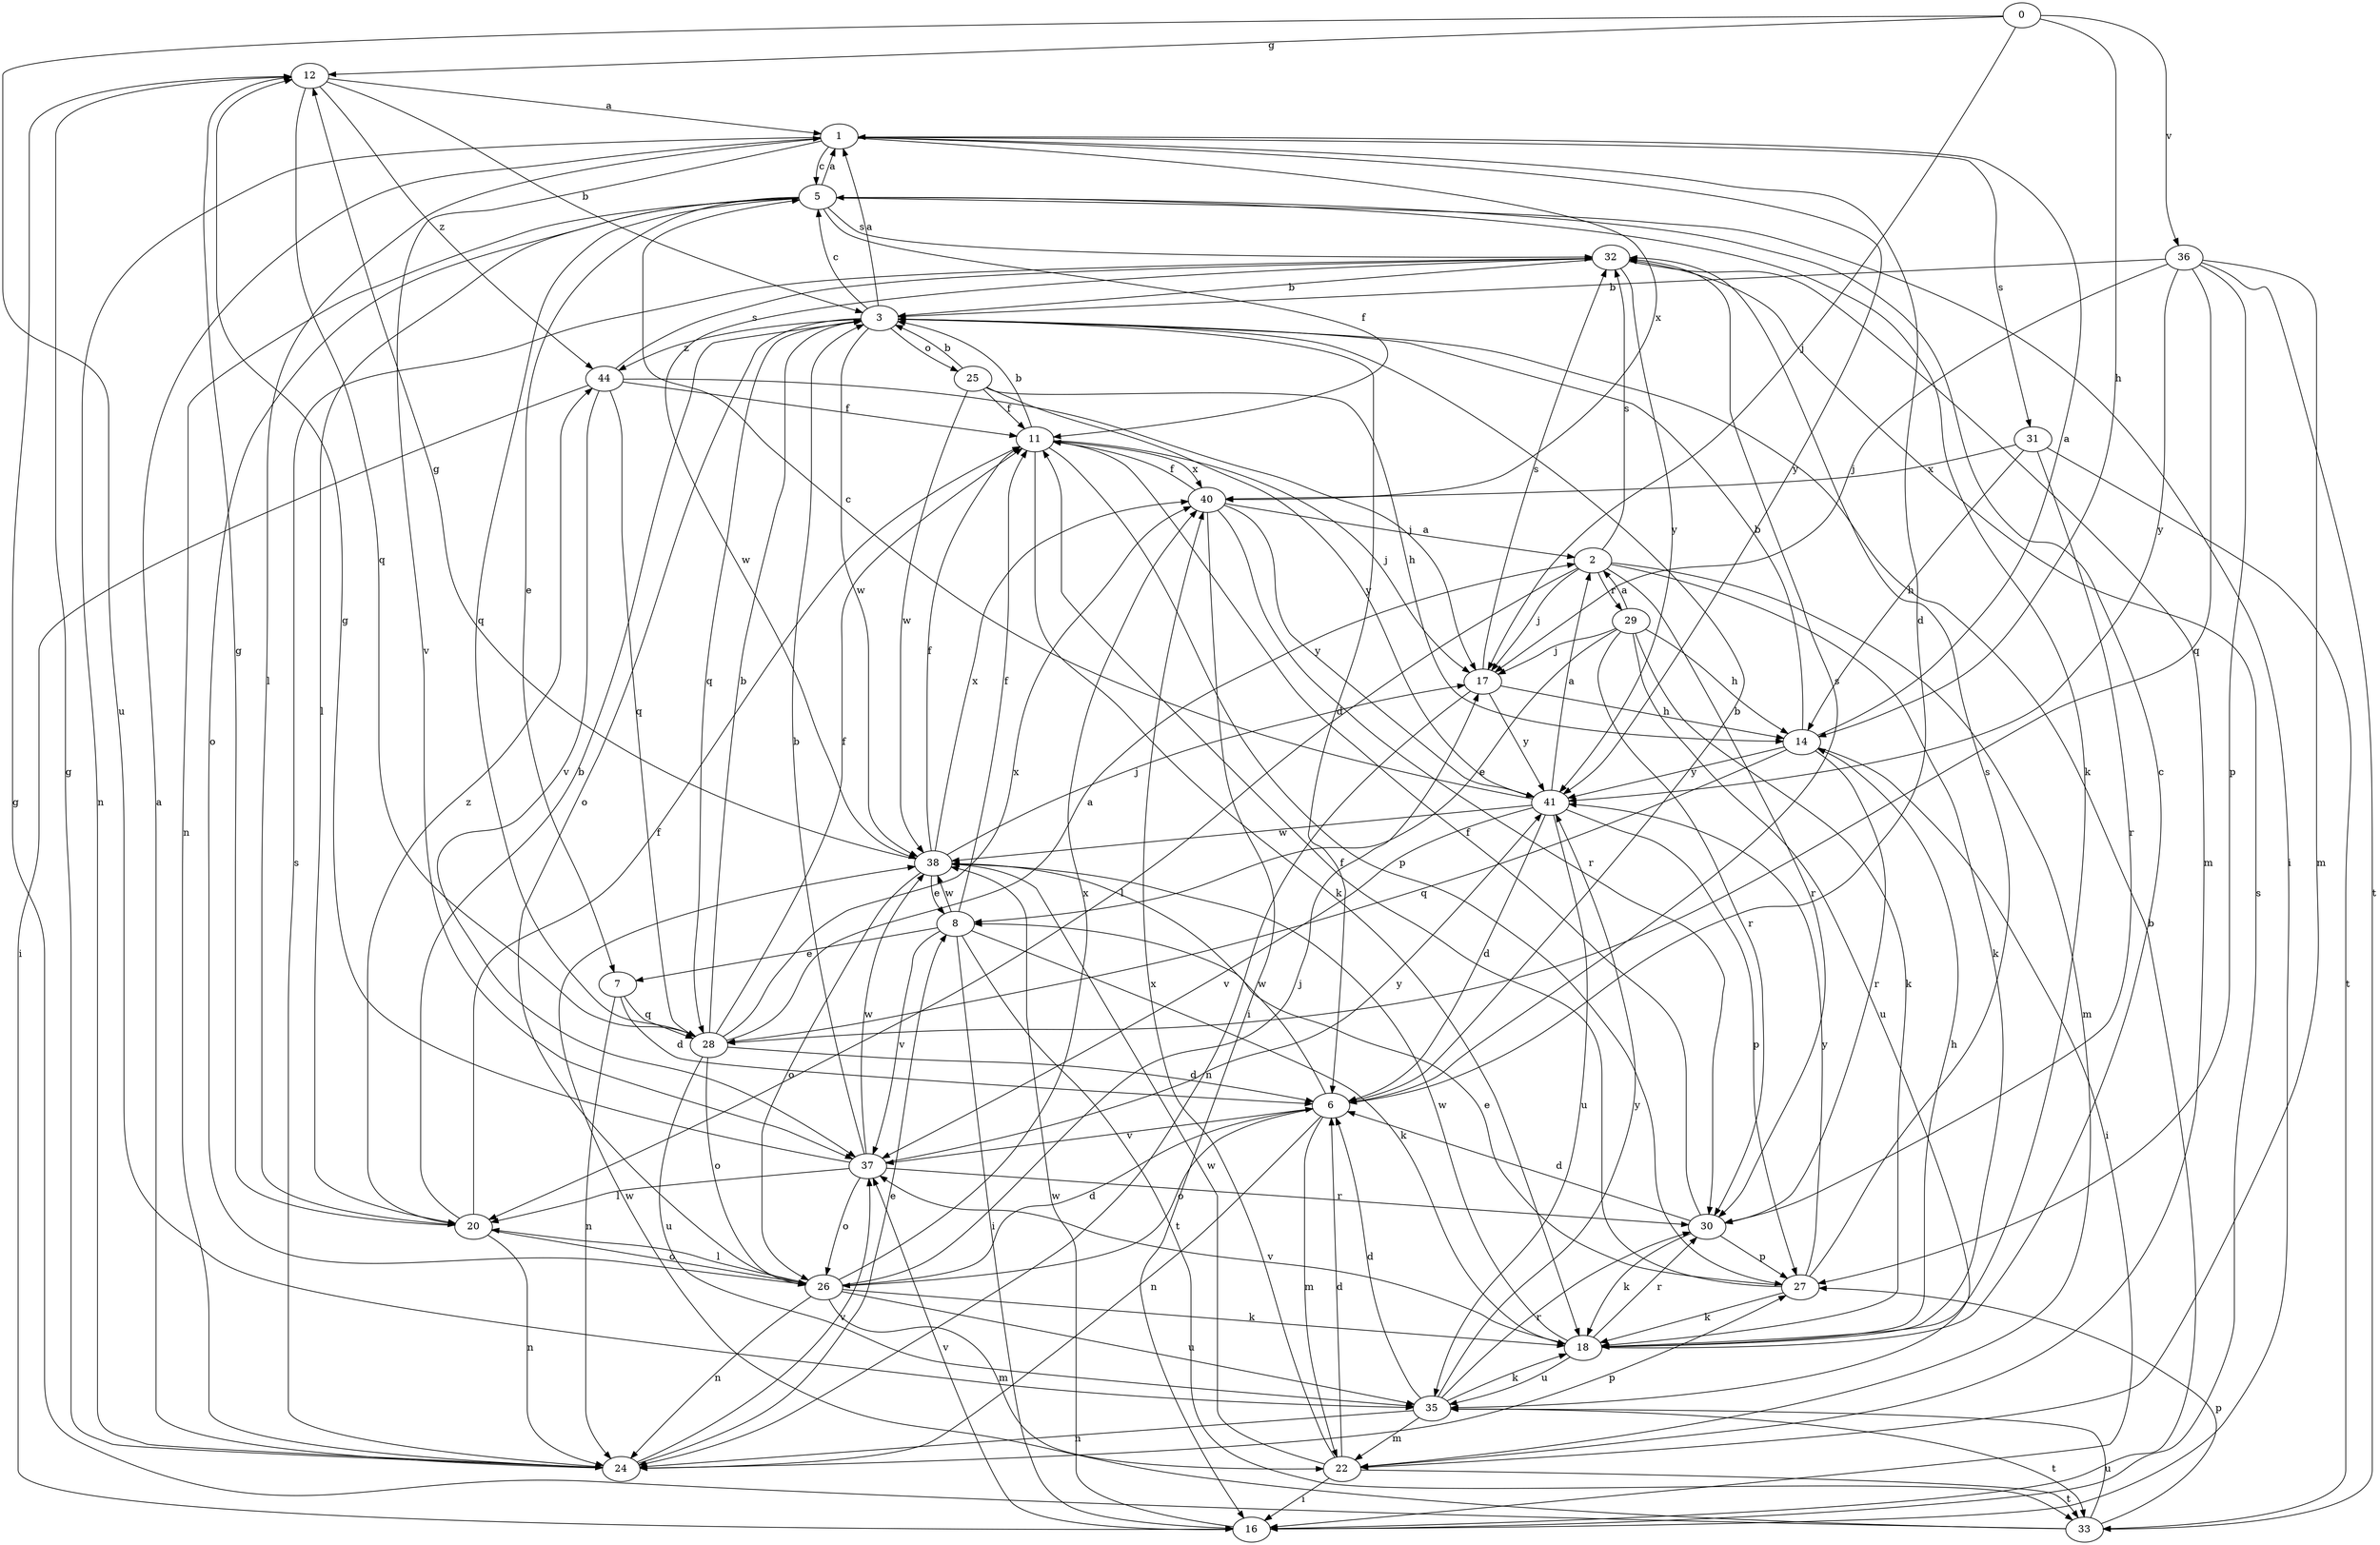 strict digraph  {
0;
1;
2;
3;
5;
6;
7;
8;
11;
12;
14;
16;
17;
18;
20;
22;
24;
25;
26;
27;
28;
29;
30;
31;
32;
33;
35;
36;
37;
38;
40;
41;
44;
0 -> 12  [label=g];
0 -> 14  [label=h];
0 -> 17  [label=j];
0 -> 35  [label=u];
0 -> 36  [label=v];
1 -> 5  [label=c];
1 -> 6  [label=d];
1 -> 20  [label=l];
1 -> 24  [label=n];
1 -> 31  [label=s];
1 -> 37  [label=v];
1 -> 40  [label=x];
1 -> 41  [label=y];
2 -> 17  [label=j];
2 -> 18  [label=k];
2 -> 20  [label=l];
2 -> 22  [label=m];
2 -> 29  [label=r];
2 -> 30  [label=r];
2 -> 32  [label=s];
3 -> 1  [label=a];
3 -> 5  [label=c];
3 -> 6  [label=d];
3 -> 25  [label=o];
3 -> 26  [label=o];
3 -> 28  [label=q];
3 -> 38  [label=w];
3 -> 44  [label=z];
5 -> 1  [label=a];
5 -> 7  [label=e];
5 -> 11  [label=f];
5 -> 16  [label=i];
5 -> 18  [label=k];
5 -> 20  [label=l];
5 -> 24  [label=n];
5 -> 26  [label=o];
5 -> 28  [label=q];
5 -> 32  [label=s];
6 -> 3  [label=b];
6 -> 22  [label=m];
6 -> 24  [label=n];
6 -> 26  [label=o];
6 -> 32  [label=s];
6 -> 37  [label=v];
6 -> 38  [label=w];
7 -> 6  [label=d];
7 -> 24  [label=n];
7 -> 28  [label=q];
8 -> 7  [label=e];
8 -> 11  [label=f];
8 -> 16  [label=i];
8 -> 18  [label=k];
8 -> 33  [label=t];
8 -> 37  [label=v];
8 -> 38  [label=w];
11 -> 3  [label=b];
11 -> 17  [label=j];
11 -> 18  [label=k];
11 -> 27  [label=p];
11 -> 40  [label=x];
12 -> 1  [label=a];
12 -> 3  [label=b];
12 -> 28  [label=q];
12 -> 44  [label=z];
14 -> 1  [label=a];
14 -> 3  [label=b];
14 -> 16  [label=i];
14 -> 28  [label=q];
14 -> 30  [label=r];
14 -> 41  [label=y];
16 -> 3  [label=b];
16 -> 32  [label=s];
16 -> 37  [label=v];
16 -> 38  [label=w];
17 -> 14  [label=h];
17 -> 24  [label=n];
17 -> 32  [label=s];
17 -> 41  [label=y];
18 -> 5  [label=c];
18 -> 14  [label=h];
18 -> 30  [label=r];
18 -> 35  [label=u];
18 -> 37  [label=v];
18 -> 38  [label=w];
20 -> 3  [label=b];
20 -> 11  [label=f];
20 -> 12  [label=g];
20 -> 24  [label=n];
20 -> 26  [label=o];
20 -> 44  [label=z];
22 -> 6  [label=d];
22 -> 16  [label=i];
22 -> 33  [label=t];
22 -> 38  [label=w];
22 -> 40  [label=x];
24 -> 1  [label=a];
24 -> 8  [label=e];
24 -> 12  [label=g];
24 -> 27  [label=p];
24 -> 32  [label=s];
24 -> 37  [label=v];
25 -> 3  [label=b];
25 -> 11  [label=f];
25 -> 14  [label=h];
25 -> 38  [label=w];
25 -> 41  [label=y];
26 -> 6  [label=d];
26 -> 17  [label=j];
26 -> 18  [label=k];
26 -> 20  [label=l];
26 -> 22  [label=m];
26 -> 24  [label=n];
26 -> 35  [label=u];
26 -> 40  [label=x];
27 -> 8  [label=e];
27 -> 11  [label=f];
27 -> 18  [label=k];
27 -> 32  [label=s];
27 -> 41  [label=y];
28 -> 2  [label=a];
28 -> 3  [label=b];
28 -> 6  [label=d];
28 -> 11  [label=f];
28 -> 26  [label=o];
28 -> 35  [label=u];
28 -> 40  [label=x];
29 -> 2  [label=a];
29 -> 8  [label=e];
29 -> 14  [label=h];
29 -> 17  [label=j];
29 -> 18  [label=k];
29 -> 30  [label=r];
29 -> 35  [label=u];
30 -> 6  [label=d];
30 -> 11  [label=f];
30 -> 18  [label=k];
30 -> 27  [label=p];
31 -> 14  [label=h];
31 -> 30  [label=r];
31 -> 33  [label=t];
31 -> 40  [label=x];
32 -> 3  [label=b];
32 -> 22  [label=m];
32 -> 38  [label=w];
32 -> 41  [label=y];
33 -> 12  [label=g];
33 -> 27  [label=p];
33 -> 35  [label=u];
33 -> 38  [label=w];
35 -> 6  [label=d];
35 -> 18  [label=k];
35 -> 22  [label=m];
35 -> 24  [label=n];
35 -> 30  [label=r];
35 -> 33  [label=t];
35 -> 41  [label=y];
36 -> 3  [label=b];
36 -> 17  [label=j];
36 -> 22  [label=m];
36 -> 27  [label=p];
36 -> 28  [label=q];
36 -> 33  [label=t];
36 -> 41  [label=y];
37 -> 3  [label=b];
37 -> 12  [label=g];
37 -> 20  [label=l];
37 -> 26  [label=o];
37 -> 30  [label=r];
37 -> 38  [label=w];
37 -> 41  [label=y];
38 -> 8  [label=e];
38 -> 11  [label=f];
38 -> 12  [label=g];
38 -> 17  [label=j];
38 -> 26  [label=o];
38 -> 40  [label=x];
40 -> 2  [label=a];
40 -> 11  [label=f];
40 -> 16  [label=i];
40 -> 30  [label=r];
40 -> 41  [label=y];
41 -> 2  [label=a];
41 -> 5  [label=c];
41 -> 6  [label=d];
41 -> 27  [label=p];
41 -> 35  [label=u];
41 -> 37  [label=v];
41 -> 38  [label=w];
44 -> 11  [label=f];
44 -> 16  [label=i];
44 -> 17  [label=j];
44 -> 28  [label=q];
44 -> 32  [label=s];
44 -> 37  [label=v];
}
